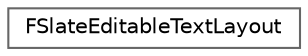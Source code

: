 digraph "Graphical Class Hierarchy"
{
 // INTERACTIVE_SVG=YES
 // LATEX_PDF_SIZE
  bgcolor="transparent";
  edge [fontname=Helvetica,fontsize=10,labelfontname=Helvetica,labelfontsize=10];
  node [fontname=Helvetica,fontsize=10,shape=box,height=0.2,width=0.4];
  rankdir="LR";
  Node0 [id="Node000000",label="FSlateEditableTextLayout",height=0.2,width=0.4,color="grey40", fillcolor="white", style="filled",URL="$de/da2/classFSlateEditableTextLayout.html",tooltip="Class to handle the cached layout of SEditableText/SMultiLineEditableText by proxying around a FTextL..."];
}
